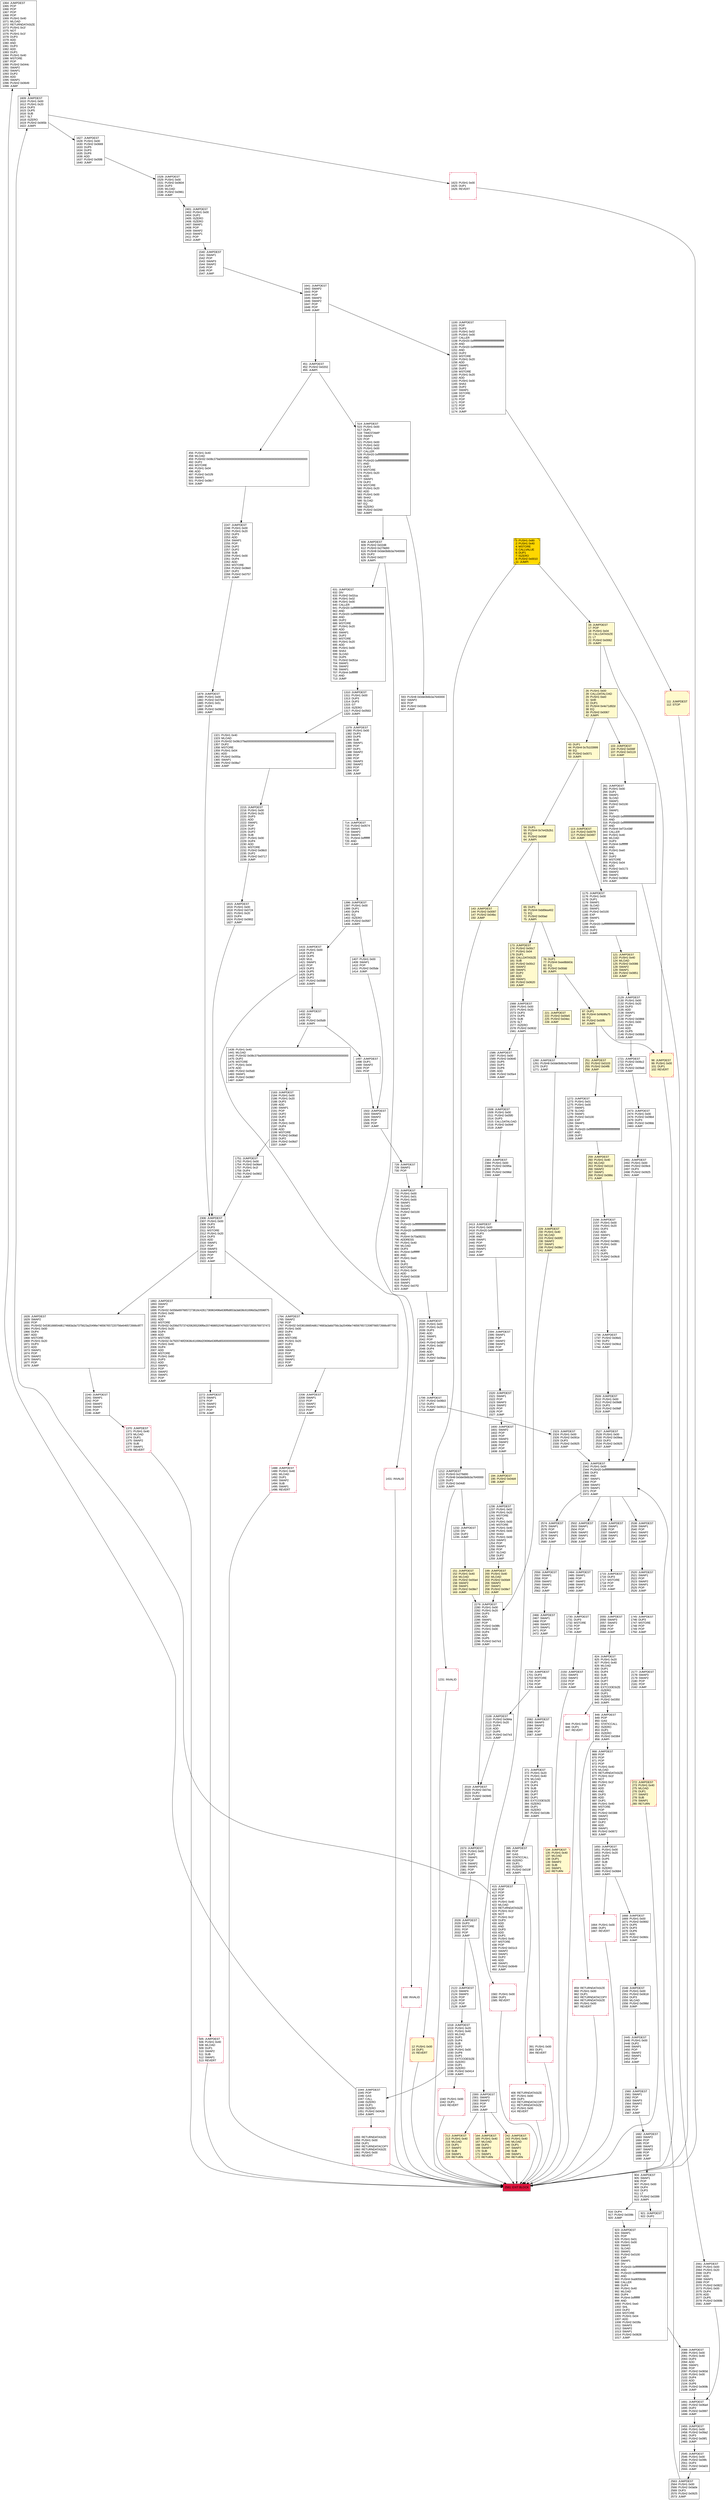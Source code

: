 digraph G {
bgcolor=transparent rankdir=UD;
node [shape=box style=filled color=black fillcolor=white fontname=arial fontcolor=black];
1064 [label="1064: JUMPDEST\l1065: POP\l1066: POP\l1067: POP\l1068: POP\l1069: PUSH1 0x40\l1071: MLOAD\l1072: RETURNDATASIZE\l1073: PUSH1 0x1f\l1075: NOT\l1076: PUSH1 0x1f\l1078: DUP3\l1079: ADD\l1080: AND\l1081: DUP3\l1082: ADD\l1083: DUP1\l1084: PUSH1 0x40\l1086: MSTORE\l1087: POP\l1088: PUSH2 0x044c\l1091: SWAP2\l1092: SWAP1\l1093: DUP2\l1094: ADD\l1095: SWAP1\l1096: PUSH2 0x0649\l1099: JUMP\l" ];
631 [label="631: JUMPDEST\l632: DIV\l633: PUSH2 0x02ca\l636: PUSH1 0x02\l638: PUSH1 0x00\l640: CALLER\l641: PUSH20 0xffffffffffffffffffffffffffffffffffffffff\l662: AND\l663: PUSH20 0xffffffffffffffffffffffffffffffffffffffff\l684: AND\l685: DUP2\l686: MSTORE\l687: PUSH1 0x20\l689: ADD\l690: SWAP1\l691: DUP2\l692: MSTORE\l693: PUSH1 0x20\l695: ADD\l696: PUSH1 0x00\l698: SHA3\l699: SLOAD\l700: DUP5\l701: PUSH2 0x051e\l704: SWAP1\l705: SWAP2\l706: SWAP1\l707: PUSH4 0xffffffff\l712: AND\l713: JUMP\l" ];
1055 [label="1055: RETURNDATASIZE\l1056: PUSH1 0x00\l1058: DUP1\l1059: RETURNDATACOPY\l1060: RETURNDATASIZE\l1061: PUSH1 0x00\l1063: REVERT\l" shape=Msquare color=crimson ];
505 [label="505: JUMPDEST\l506: PUSH1 0x40\l508: MLOAD\l509: DUP1\l510: SWAP2\l511: SUB\l512: SWAP1\l513: REVERT\l" shape=Msquare color=crimson ];
921 [label="921: JUMPDEST\l922: DUP2\l" ];
164 [label="164: JUMPDEST\l165: PUSH1 0x40\l167: MLOAD\l168: DUP1\l169: SWAP2\l170: SUB\l171: SWAP1\l172: RETURN\l" fillcolor=lemonchiffon shape=Msquare color=crimson ];
1892 [label="1892: JUMPDEST\l1893: SWAP2\l1894: POP\l1895: PUSH32 0x556e6976657273616c4261736963496e636f6d653a3a636c61696d3a20596f75\l1928: PUSH1 0x00\l1930: DUP4\l1931: ADD\l1932: MSTORE\l1933: PUSH32 0x206d757374206265206f6e207468652048756d616e6974792072656769737472\l1966: PUSH1 0x20\l1968: DUP4\l1969: ADD\l1970: MSTORE\l1971: PUSH32 0x7920746f20636c61696d20696e636f6d65000000000000000000000000000000\l2004: PUSH1 0x40\l2006: DUP4\l2007: ADD\l2008: MSTORE\l2009: PUSH1 0x60\l2011: DUP3\l2012: ADD\l2013: SWAP1\l2014: POP\l2015: SWAP2\l2016: SWAP1\l2017: POP\l2018: JUMP\l" ];
2466 [label="2466: JUMPDEST\l2467: SWAP1\l2468: POP\l2469: SWAP2\l2470: SWAP1\l2471: POP\l2472: JUMP\l" ];
1236 [label="1236: JUMPDEST\l1237: PUSH1 0x02\l1239: PUSH1 0x20\l1241: MSTORE\l1242: DUP1\l1243: PUSH1 0x00\l1245: MSTORE\l1246: PUSH1 0x40\l1248: PUSH1 0x00\l1250: SHA3\l1251: PUSH1 0x00\l1253: SWAP2\l1254: POP\l1255: SWAP1\l1256: POP\l1257: SLOAD\l1258: DUP2\l1259: JUMP\l" ];
2208 [label="2208: JUMPDEST\l2209: SWAP1\l2210: POP\l2211: SWAP2\l2212: SWAP1\l2213: POP\l2214: JUMP\l" ];
2279 [label="2279: JUMPDEST\l2280: PUSH1 0x00\l2282: PUSH1 0x20\l2284: DUP3\l2285: ADD\l2286: SWAP1\l2287: POP\l2288: PUSH2 0x08fc\l2291: PUSH1 0x00\l2293: DUP4\l2294: ADD\l2295: DUP5\l2296: PUSH2 0x07e3\l2299: JUMP\l" ];
456 [label="456: PUSH1 0x40\l458: MLOAD\l459: PUSH32 0x08c379a000000000000000000000000000000000000000000000000000000000\l492: DUP2\l493: MSTORE\l494: PUSH1 0x04\l496: ADD\l497: PUSH2 0x01f9\l500: SWAP1\l501: PUSH2 0x08c7\l504: JUMP\l" ];
2019 [label="2019: JUMPDEST\l2020: PUSH2 0x07ec\l2023: DUP2\l2024: PUSH2 0x0945\l2027: JUMP\l" ];
1627 [label="1627: JUMPDEST\l1628: PUSH1 0x00\l1630: PUSH2 0x0669\l1633: DUP5\l1634: DUP3\l1635: DUP6\l1636: ADD\l1637: PUSH2 0x05f8\l1640: JUMP\l" ];
1600 [label="1600: JUMPDEST\l1601: SWAP2\l1602: POP\l1603: POP\l1604: SWAP3\l1605: SWAP2\l1606: POP\l1607: POP\l1608: JUMP\l" ];
2034 [label="2034: JUMPDEST\l2035: PUSH1 0x00\l2037: PUSH1 0x20\l2039: DUP3\l2040: ADD\l2041: SWAP1\l2042: POP\l2043: PUSH2 0x0807\l2046: PUSH1 0x00\l2048: DUP4\l2049: ADD\l2050: DUP5\l2051: PUSH2 0x06aa\l2054: JUMP\l" ];
194 [label="194: JUMPDEST\l195: PUSH2 0x04d4\l198: JUMP\l" fillcolor=lemonchiffon ];
2581 [label="2581: EXIT BLOCK\l" fillcolor=crimson ];
87 [label="87: DUP1\l88: PUSH4 0xf4b9fa75\l93: EQ\l94: PUSH2 0x00fb\l97: JUMPI\l" fillcolor=lemonchiffon ];
0 [label="0: PUSH1 0x80\l2: PUSH1 0x40\l4: MSTORE\l5: CALLVALUE\l6: DUP1\l7: ISZERO\l8: PUSH2 0x0010\l11: JUMPI\l" fillcolor=lemonchiffon shape=Msquare fillcolor=gold ];
451 [label="451: JUMPDEST\l452: PUSH2 0x0202\l455: JUMPI\l" ];
2082 [label="2082: JUMPDEST\l2083: SWAP3\l2084: SWAP2\l2085: POP\l2086: POP\l2087: JUMP\l" ];
868 [label="868: JUMPDEST\l869: POP\l870: POP\l871: POP\l872: POP\l873: PUSH1 0x40\l875: MLOAD\l876: RETURNDATASIZE\l877: PUSH1 0x1f\l879: NOT\l880: PUSH1 0x1f\l882: DUP3\l883: ADD\l884: AND\l885: DUP3\l886: ADD\l887: DUP1\l888: PUSH1 0x40\l890: MSTORE\l891: POP\l892: PUSH2 0x0388\l895: SWAP2\l896: SWAP1\l897: DUP2\l898: ADD\l899: SWAP1\l900: PUSH2 0x0672\l903: JUMP\l" ];
1232 [label="1232: JUMPDEST\l1233: DIV\l1234: DUP2\l1235: JUMP\l" ];
1528 [label="1528: JUMPDEST\l1529: PUSH1 0x00\l1531: PUSH2 0x0604\l1534: DUP3\l1535: MLOAD\l1536: PUSH2 0x0961\l1539: JUMP\l" ];
2484 [label="2484: JUMPDEST\l2485: SWAP1\l2486: POP\l2487: SWAP2\l2488: SWAP1\l2489: POP\l2490: JUMP\l" ];
916 [label="916: DUP4\l917: PUSH2 0x039b\l920: JUMP\l" ];
1664 [label="1664: PUSH1 0x00\l1666: DUP1\l1667: REVERT\l" shape=Msquare color=crimson ];
2109 [label="2109: JUMPDEST\l2110: PUSH2 0x084a\l2113: PUSH1 0x20\l2115: DUP4\l2116: ADD\l2117: DUP5\l2118: PUSH2 0x07e3\l2121: JUMP\l" ];
391 [label="391: PUSH1 0x00\l393: DUP1\l394: REVERT\l" shape=Msquare color=crimson ];
43 [label="43: DUP1\l44: PUSH4 0x7b103999\l49: EQ\l50: PUSH2 0x0071\l53: JUMPI\l" fillcolor=lemonchiffon ];
1018 [label="1018: JUMPDEST\l1019: PUSH1 0x20\l1021: PUSH1 0x40\l1023: MLOAD\l1024: DUP1\l1025: DUP4\l1026: SUB\l1027: DUP2\l1028: PUSH1 0x00\l1030: DUP8\l1031: DUP1\l1032: EXTCODESIZE\l1033: ISZERO\l1034: DUP1\l1035: ISZERO\l1036: PUSH2 0x0414\l1039: JUMPI\l" ];
728 [label="728: JUMPDEST\l729: SWAP2\l730: POP\l" ];
1431 [label="1431: INVALID\l" shape=Msquare color=crimson ];
2061 [label="2061: JUMPDEST\l2062: PUSH1 0x00\l2064: PUSH1 0x20\l2066: DUP3\l2067: ADD\l2068: SWAP1\l2069: POP\l2070: PUSH2 0x0822\l2073: PUSH1 0x00\l2075: DUP4\l2076: ADD\l2077: DUP5\l2078: PUSH2 0x069b\l2081: JUMP\l" ];
113 [label="113: JUMPDEST\l114: PUSH2 0x0079\l117: PUSH2 0x0497\l120: JUMP\l" fillcolor=lemonchiffon ];
134 [label="134: JUMPDEST\l135: PUSH1 0x40\l137: MLOAD\l138: DUP1\l139: SWAP2\l140: SUB\l141: SWAP1\l142: RETURN\l" fillcolor=lemonchiffon shape=Msquare color=crimson ];
1044 [label="1044: JUMPDEST\l1045: POP\l1046: GAS\l1047: CALL\l1048: ISZERO\l1049: DUP1\l1050: ISZERO\l1051: PUSH2 0x0428\l1054: JUMPI\l" ];
1488 [label="1488: JUMPDEST\l1489: PUSH1 0x40\l1491: MLOAD\l1492: DUP1\l1493: SWAP2\l1494: SUB\l1495: SWAP1\l1496: REVERT\l" shape=Msquare color=crimson ];
1568 [label="1568: JUMPDEST\l1569: PUSH1 0x00\l1571: PUSH1 0x20\l1573: DUP3\l1574: DUP5\l1575: SUB\l1576: SLT\l1577: ISZERO\l1578: PUSH2 0x0632\l1581: JUMPI\l" ];
1379 [label="1379: JUMPDEST\l1380: PUSH1 0x00\l1382: DUP3\l1383: DUP5\l1384: SUB\l1385: SWAP1\l1386: POP\l1387: DUP1\l1388: SWAP2\l1389: POP\l1390: POP\l1391: SWAP3\l1392: SWAP2\l1393: POP\l1394: POP\l1395: JUMP\l" ];
1751 [label="1751: JUMPDEST\l1752: PUSH1 0x00\l1754: PUSH2 0x06e4\l1757: PUSH1 0x1f\l1759: DUP4\l1760: PUSH2 0x0902\l1763: JUMP\l" ];
281 [label="281: JUMPDEST\l282: PUSH1 0x00\l284: DUP1\l285: SWAP1\l286: SLOAD\l287: SWAP1\l288: PUSH2 0x0100\l291: EXP\l292: SWAP1\l293: DIV\l294: PUSH20 0xffffffffffffffffffffffffffffffffffffffff\l315: AND\l316: PUSH20 0xffffffffffffffffffffffffffffffffffffffff\l337: AND\l338: PUSH4 0xf72c436f\l343: CALLER\l344: PUSH1 0x40\l346: MLOAD\l347: DUP3\l348: PUSH4 0xffffffff\l353: AND\l354: PUSH1 0xe0\l356: SHL\l357: DUP2\l358: MSTORE\l359: PUSH1 0x04\l361: ADD\l362: PUSH2 0x0173\l365: SWAP2\l366: SWAP1\l367: PUSH2 0x080d\l370: JUMP\l" ];
1641 [label="1641: JUMPDEST\l1642: SWAP2\l1643: POP\l1644: POP\l1645: SWAP3\l1646: SWAP2\l1647: POP\l1648: POP\l1649: JUMP\l" ];
1764 [label="1764: JUMPDEST\l1765: SWAP2\l1766: POP\l1767: PUSH32 0x536166654d6174683a3a6d756c3a20496e7465676572206f766572666c6f7700\l1800: PUSH1 0x00\l1802: DUP4\l1803: ADD\l1804: MSTORE\l1805: PUSH1 0x20\l1807: DUP3\l1808: ADD\l1809: SWAP1\l1810: POP\l1811: SWAP2\l1812: SWAP1\l1813: POP\l1814: JUMP\l" ];
2306 [label="2306: JUMPDEST\l2307: PUSH1 0x00\l2309: DUP3\l2310: DUP3\l2311: MSTORE\l2312: PUSH1 0x20\l2314: DUP3\l2315: ADD\l2316: SWAP1\l2317: POP\l2318: SWAP3\l2319: SWAP2\l2320: POP\l2321: POP\l2322: JUMP\l" ];
2055 [label="2055: JUMPDEST\l2056: SWAP3\l2057: SWAP2\l2058: POP\l2059: POP\l2060: JUMP\l" ];
859 [label="859: RETURNDATASIZE\l860: PUSH1 0x00\l862: DUP1\l863: RETURNDATACOPY\l864: RETURNDATASIZE\l865: PUSH1 0x00\l867: REVERT\l" shape=Msquare color=crimson ];
229 [label="229: JUMPDEST\l230: PUSH1 0x40\l232: MLOAD\l233: PUSH2 0x00f2\l236: SWAP2\l237: SWAP1\l238: PUSH2 0x08e7\l241: JUMP\l" fillcolor=lemonchiffon ];
2538 [label="2538: JUMPDEST\l2539: SWAP1\l2540: POP\l2541: SWAP2\l2542: SWAP1\l2543: POP\l2544: JUMP\l" ];
904 [label="904: JUMPDEST\l905: SWAP1\l906: POP\l907: PUSH1 0x00\l909: DUP4\l910: DUP3\l911: LT\l912: PUSH2 0x0399\l915: JUMPI\l" ];
1415 [label="1415: JUMPDEST\l1416: PUSH1 0x00\l1418: DUP3\l1419: DUP5\l1420: MUL\l1421: SWAP1\l1422: POP\l1423: DUP3\l1424: DUP5\l1425: DUP3\l1426: DUP2\l1427: PUSH2 0x0598\l1430: JUMPI\l" ];
2156 [label="2156: JUMPDEST\l2157: PUSH1 0x00\l2159: PUSH1 0x20\l2161: DUP3\l2162: ADD\l2163: SWAP1\l2164: POP\l2165: PUSH2 0x0881\l2168: PUSH1 0x00\l2170: DUP4\l2171: ADD\l2172: DUP5\l2173: PUSH2 0x06c8\l2176: JUMP\l" ];
1396 [label="1396: JUMPDEST\l1397: PUSH1 0x00\l1399: DUP1\l1400: DUP4\l1401: EQ\l1402: ISZERO\l1403: PUSH2 0x0587\l1406: JUMPI\l" ];
2272 [label="2272: JUMPDEST\l2273: SWAP1\l2274: POP\l2275: SWAP2\l2276: SWAP1\l2277: POP\l2278: JUMP\l" ];
2445 [label="2445: JUMPDEST\l2446: PUSH1 0x00\l2448: DUP2\l2449: SWAP1\l2450: POP\l2451: SWAP2\l2452: SWAP1\l2453: POP\l2454: JUMP\l" ];
593 [label="593: PUSH8 0x0de0b6b3a7640000\l602: SWAP2\l603: POP\l604: PUSH2 0x02db\l607: JUMP\l" ];
1520 [label="1520: JUMPDEST\l1521: SWAP1\l1522: POP\l1523: SWAP3\l1524: SWAP2\l1525: POP\l1526: POP\l1527: JUMP\l" ];
1706 [label="1706: JUMPDEST\l1707: PUSH2 0x06b3\l1710: DUP2\l1711: PUSH2 0x0913\l1714: JUMP\l" ];
1609 [label="1609: JUMPDEST\l1610: PUSH1 0x00\l1612: PUSH1 0x20\l1614: DUP3\l1615: DUP5\l1616: SUB\l1617: SLT\l1618: ISZERO\l1619: PUSH2 0x065b\l1622: JUMPI\l" ];
2556 [label="2556: JUMPDEST\l2557: SWAP1\l2558: POP\l2559: SWAP2\l2560: SWAP1\l2561: POP\l2562: JUMP\l" ];
1100 [label="1100: JUMPDEST\l1101: POP\l1102: DUP3\l1103: PUSH1 0x02\l1105: PUSH1 0x00\l1107: CALLER\l1108: PUSH20 0xffffffffffffffffffffffffffffffffffffffff\l1129: AND\l1130: PUSH20 0xffffffffffffffffffffffffffffffffffffffff\l1151: AND\l1152: DUP2\l1153: MSTORE\l1154: PUSH1 0x20\l1156: ADD\l1157: SWAP1\l1158: DUP2\l1159: MSTORE\l1160: PUSH1 0x20\l1162: ADD\l1163: PUSH1 0x00\l1165: SHA3\l1166: DUP2\l1167: SWAP1\l1168: SSTORE\l1169: POP\l1170: POP\l1171: POP\l1172: POP\l1173: POP\l1174: JUMP\l" ];
2122 [label="2122: JUMPDEST\l2123: SWAP4\l2124: SWAP3\l2125: POP\l2126: POP\l2127: POP\l2128: JUMP\l" ];
259 [label="259: JUMPDEST\l260: PUSH1 0x40\l262: MLOAD\l263: PUSH2 0x0110\l266: SWAP2\l267: SWAP1\l268: PUSH2 0x086c\l271: JUMP\l" fillcolor=lemonchiffon ];
2150 [label="2150: JUMPDEST\l2151: SWAP3\l2152: SWAP2\l2153: POP\l2154: POP\l2155: JUMP\l" ];
242 [label="242: JUMPDEST\l243: PUSH1 0x40\l245: MLOAD\l246: DUP1\l247: SWAP2\l248: SUB\l249: SWAP1\l250: RETURN\l" fillcolor=lemonchiffon shape=Msquare color=crimson ];
2088 [label="2088: JUMPDEST\l2089: PUSH1 0x00\l2091: PUSH1 0x40\l2093: DUP3\l2094: ADD\l2095: SWAP1\l2096: POP\l2097: PUSH2 0x083d\l2100: PUSH1 0x00\l2102: DUP4\l2103: ADD\l2104: DUP6\l2105: PUSH2 0x069b\l2108: JUMP\l" ];
1721 [label="1721: JUMPDEST\l1722: PUSH2 0x06c2\l1725: DUP2\l1726: PUSH2 0x09a9\l1729: JUMP\l" ];
1272 [label="1272: JUMPDEST\l1273: PUSH1 0x01\l1275: PUSH1 0x00\l1277: SWAP1\l1278: SLOAD\l1279: SWAP1\l1280: PUSH2 0x0100\l1283: EXP\l1284: SWAP1\l1285: DIV\l1286: PUSH20 0xffffffffffffffffffffffffffffffffffffffff\l1307: AND\l1308: DUP2\l1309: JUMP\l" ];
1508 [label="1508: JUMPDEST\l1509: PUSH1 0x00\l1511: PUSH2 0x05f0\l1514: DUP3\l1515: CALLDATALOAD\l1516: PUSH2 0x094f\l1519: JUMP\l" ];
98 [label="98: JUMPDEST\l99: PUSH1 0x00\l101: DUP1\l102: REVERT\l" fillcolor=lemonchiffon shape=Msquare color=crimson ];
1497 [label="1497: JUMPDEST\l1498: DUP1\l1499: SWAP2\l1500: POP\l1501: POP\l" ];
1407 [label="1407: PUSH1 0x00\l1409: SWAP1\l1410: POP\l1411: PUSH2 0x05de\l1414: JUMP\l" ];
2240 [label="2240: JUMPDEST\l2241: SWAP1\l2242: POP\l2243: SWAP2\l2244: SWAP1\l2245: POP\l2246: JUMP\l" ];
2502 [label="2502: JUMPDEST\l2503: SWAP1\l2504: POP\l2505: SWAP2\l2506: SWAP1\l2507: POP\l2508: JUMP\l" ];
76 [label="76: DUP1\l77: PUSH4 0xee8bb63c\l82: EQ\l83: PUSH2 0x00dd\l86: JUMPI\l" fillcolor=lemonchiffon ];
1231 [label="1231: INVALID\l" shape=Msquare color=crimson ];
608 [label="608: JUMPDEST\l609: PUSH2 0x02d8\l612: PUSH3 0x278d00\l616: PUSH8 0x0de0b6b3a7640000\l625: DUP2\l626: PUSH2 0x0277\l629: JUMPI\l" ];
2215 [label="2215: JUMPDEST\l2216: PUSH1 0x00\l2218: PUSH1 0x20\l2220: DUP3\l2221: ADD\l2222: SWAP1\l2223: POP\l2224: DUP2\l2225: DUP2\l2226: SUB\l2227: PUSH1 0x00\l2229: DUP4\l2230: ADD\l2231: MSTORE\l2232: PUSH2 0x08c0\l2235: DUP2\l2236: PUSH2 0x0717\l2239: JUMP\l" ];
731 [label="731: JUMPDEST\l732: PUSH1 0x00\l734: PUSH1 0x01\l736: PUSH1 0x00\l738: SWAP1\l739: SLOAD\l740: SWAP1\l741: PUSH2 0x0100\l744: EXP\l745: SWAP1\l746: DIV\l747: PUSH20 0xffffffffffffffffffffffffffffffffffffffff\l768: AND\l769: PUSH20 0xffffffffffffffffffffffffffffffffffffffff\l790: AND\l791: PUSH4 0x70a08231\l796: ADDRESS\l797: PUSH1 0x40\l799: MLOAD\l800: DUP3\l801: PUSH4 0xffffffff\l806: AND\l807: PUSH1 0xe0\l809: SHL\l810: DUP2\l811: MSTORE\l812: PUSH1 0x04\l814: ADD\l815: PUSH2 0x0338\l818: SWAP2\l819: SWAP1\l820: PUSH2 0x07f2\l823: JUMP\l" ];
2455 [label="2455: JUMPDEST\l2456: PUSH1 0x00\l2458: PUSH2 0x09a2\l2461: DUP3\l2462: PUSH2 0x09f1\l2465: JUMP\l" ];
2520 [label="2520: JUMPDEST\l2521: SWAP1\l2522: POP\l2523: SWAP2\l2524: SWAP1\l2525: POP\l2526: JUMP\l" ];
2545 [label="2545: JUMPDEST\l2546: PUSH1 0x00\l2548: PUSH2 0x09fc\l2551: DUP3\l2552: PUSH2 0x0a03\l2555: JUMP\l" ];
2527 [label="2527: JUMPDEST\l2528: PUSH1 0x00\l2530: PUSH2 0x09ea\l2533: DUP3\l2534: PUSH2 0x0925\l2537: JUMP\l" ];
212 [label="212: JUMPDEST\l213: PUSH1 0x40\l215: MLOAD\l216: DUP1\l217: SWAP2\l218: SUB\l219: SWAP1\l220: RETURN\l" fillcolor=lemonchiffon shape=Msquare color=crimson ];
2323 [label="2323: JUMPDEST\l2324: PUSH1 0x00\l2326: PUSH2 0x091e\l2329: DUP3\l2330: PUSH2 0x0925\l2333: JUMP\l" ];
371 [label="371: JUMPDEST\l372: PUSH1 0x20\l374: PUSH1 0x40\l376: MLOAD\l377: DUP1\l378: DUP4\l379: SUB\l380: DUP2\l381: DUP7\l382: DUP1\l383: EXTCODESIZE\l384: ISZERO\l385: DUP1\l386: ISZERO\l387: PUSH2 0x018b\l390: JUMPI\l" ];
1260 [label="1260: JUMPDEST\l1261: PUSH8 0x0de0b6b3a7640000\l1270: DUP2\l1271: JUMP\l" ];
1668 [label="1668: JUMPDEST\l1669: PUSH1 0x00\l1671: PUSH2 0x0692\l1674: DUP5\l1675: DUP3\l1676: DUP6\l1677: ADD\l1678: PUSH2 0x060c\l1681: JUMP\l" ];
2373 [label="2373: JUMPDEST\l2374: PUSH1 0x00\l2376: DUP2\l2377: SWAP1\l2378: POP\l2379: SWAP2\l2380: SWAP1\l2381: POP\l2382: JUMP\l" ];
395 [label="395: JUMPDEST\l396: POP\l397: GAS\l398: STATICCALL\l399: ISZERO\l400: DUP1\l401: ISZERO\l402: PUSH2 0x019f\l405: JUMPI\l" ];
2383 [label="2383: JUMPDEST\l2384: PUSH1 0x00\l2386: PUSH2 0x095a\l2389: DUP3\l2390: PUSH2 0x096d\l2393: JUMP\l" ];
1736 [label="1736: JUMPDEST\l1737: PUSH2 0x06d1\l1740: DUP2\l1741: PUSH2 0x09cd\l1744: JUMP\l" ];
1548 [label="1548: JUMPDEST\l1549: PUSH1 0x00\l1551: PUSH2 0x0618\l1554: DUP3\l1555: MLOAD\l1556: PUSH2 0x098d\l1559: JUMP\l" ];
406 [label="406: RETURNDATASIZE\l407: PUSH1 0x00\l409: DUP1\l410: RETURNDATACOPY\l411: RETURNDATASIZE\l412: PUSH1 0x00\l414: REVERT\l" shape=Msquare color=crimson ];
1582 [label="1582: PUSH1 0x00\l1584: DUP1\l1585: REVERT\l" shape=Msquare color=crimson ];
2028 [label="2028: JUMPDEST\l2029: DUP3\l2030: MSTORE\l2031: POP\l2032: POP\l2033: JUMP\l" ];
121 [label="121: JUMPDEST\l122: PUSH1 0x40\l124: MLOAD\l125: PUSH2 0x0086\l128: SWAP2\l129: SWAP1\l130: PUSH2 0x0851\l133: JUMP\l" fillcolor=lemonchiffon ];
1212 [label="1212: JUMPDEST\l1213: PUSH3 0x278d00\l1217: PUSH8 0x0de0b6b3a7640000\l1226: DUP2\l1227: PUSH2 0x04d0\l1230: JUMPI\l" ];
1175 [label="1175: JUMPDEST\l1176: PUSH1 0x00\l1178: DUP1\l1179: SWAP1\l1180: SLOAD\l1181: SWAP1\l1182: PUSH2 0x0100\l1185: EXP\l1186: SWAP1\l1187: DIV\l1188: PUSH20 0xffffffffffffffffffffffffffffffffffffffff\l1209: AND\l1210: DUP2\l1211: JUMP\l" ];
1310 [label="1310: JUMPDEST\l1311: PUSH1 0x00\l1313: DUP3\l1314: DUP3\l1315: GT\l1316: ISZERO\l1317: PUSH2 0x0563\l1320: JUMPI\l" ];
1540 [label="1540: JUMPDEST\l1541: SWAP1\l1542: POP\l1543: SWAP3\l1544: SWAP2\l1545: POP\l1546: POP\l1547: JUMP\l" ];
2574 [label="2574: JUMPDEST\l2575: SWAP1\l2576: POP\l2577: SWAP2\l2578: SWAP1\l2579: POP\l2580: JUMP\l" ];
1370 [label="1370: JUMPDEST\l1371: PUSH1 0x40\l1373: MLOAD\l1374: DUP1\l1375: SWAP2\l1376: SUB\l1377: SWAP1\l1378: REVERT\l" shape=Msquare color=crimson ];
2341 [label="2341: JUMPDEST\l2342: PUSH1 0x00\l2344: PUSH20 0xffffffffffffffffffffffffffffffffffffffff\l2365: DUP3\l2366: AND\l2367: SWAP1\l2368: POP\l2369: SWAP2\l2370: SWAP1\l2371: POP\l2372: JUMP\l" ];
1815 [label="1815: JUMPDEST\l1816: PUSH1 0x00\l1818: PUSH2 0x0724\l1821: PUSH1 0x20\l1823: DUP4\l1824: PUSH2 0x0902\l1827: JUMP\l" ];
1745 [label="1745: JUMPDEST\l1746: DUP3\l1747: MSTORE\l1748: POP\l1749: POP\l1750: JUMP\l" ];
12 [label="12: PUSH1 0x00\l14: DUP1\l15: REVERT\l" fillcolor=lemonchiffon shape=Msquare color=crimson ];
848 [label="848: JUMPDEST\l849: POP\l850: GAS\l851: STATICCALL\l852: ISZERO\l853: DUP1\l854: ISZERO\l855: PUSH2 0x0364\l858: JUMPI\l" ];
16 [label="16: JUMPDEST\l17: POP\l18: PUSH1 0x04\l20: CALLDATASIZE\l21: LT\l22: PUSH2 0x0062\l25: JUMPI\l" fillcolor=lemonchiffon ];
1040 [label="1040: PUSH1 0x00\l1042: DUP1\l1043: REVERT\l" shape=Msquare color=crimson ];
2334 [label="2334: JUMPDEST\l2335: SWAP1\l2336: POP\l2337: SWAP2\l2338: SWAP1\l2339: POP\l2340: JUMP\l" ];
54 [label="54: DUP1\l55: PUSH4 0x7e42b2b1\l60: EQ\l61: PUSH2 0x008f\l64: JUMPI\l" fillcolor=lemonchiffon ];
1560 [label="1560: JUMPDEST\l1561: SWAP1\l1562: POP\l1563: SWAP3\l1564: SWAP2\l1565: POP\l1566: POP\l1567: JUMP\l" ];
2177 [label="2177: JUMPDEST\l2178: SWAP3\l2179: SWAP2\l2180: POP\l2181: POP\l2182: JUMP\l" ];
514 [label="514: JUMPDEST\l515: PUSH1 0x00\l517: DUP1\l518: TIMESTAMP\l519: SWAP1\l520: POP\l521: PUSH1 0x00\l523: PUSH1 0x02\l525: PUSH1 0x00\l527: CALLER\l528: PUSH20 0xffffffffffffffffffffffffffffffffffffffff\l549: AND\l550: PUSH20 0xffffffffffffffffffffffffffffffffffffffff\l571: AND\l572: DUP2\l573: MSTORE\l574: PUSH1 0x20\l576: ADD\l577: SWAP1\l578: DUP2\l579: MSTORE\l580: PUSH1 0x20\l582: ADD\l583: PUSH1 0x00\l585: SHA3\l586: SLOAD\l587: EQ\l588: ISZERO\l589: PUSH2 0x0260\l592: JUMPI\l" ];
2491 [label="2491: JUMPDEST\l2492: PUSH1 0x00\l2494: PUSH2 0x09c6\l2497: DUP3\l2498: PUSH2 0x0925\l2501: JUMP\l" ];
272 [label="272: JUMPDEST\l273: PUSH1 0x40\l275: MLOAD\l276: DUP1\l277: SWAP2\l278: SUB\l279: SWAP1\l280: RETURN\l" fillcolor=lemonchiffon shape=Msquare color=crimson ];
1730 [label="1730: JUMPDEST\l1731: DUP3\l1732: MSTORE\l1733: POP\l1734: POP\l1735: JUMP\l" ];
2401 [label="2401: JUMPDEST\l2402: PUSH1 0x00\l2404: DUP2\l2405: ISZERO\l2406: ISZERO\l2407: SWAP1\l2408: POP\l2409: SWAP2\l2410: SWAP1\l2411: POP\l2412: JUMP\l" ];
221 [label="221: JUMPDEST\l222: PUSH2 0x00e5\l225: PUSH2 0x04ec\l228: JUMP\l" fillcolor=lemonchiffon ];
1682 [label="1682: JUMPDEST\l1683: SWAP2\l1684: POP\l1685: POP\l1686: SWAP3\l1687: SWAP2\l1688: POP\l1689: POP\l1690: JUMP\l" ];
2300 [label="2300: JUMPDEST\l2301: SWAP3\l2302: SWAP2\l2303: POP\l2304: POP\l2305: JUMP\l" ];
173 [label="173: JUMPDEST\l174: PUSH2 0x00c7\l177: PUSH1 0x04\l179: DUP1\l180: CALLDATASIZE\l181: SUB\l182: PUSH2 0x00c2\l185: SWAP2\l186: SWAP1\l187: DUP2\l188: ADD\l189: SWAP1\l190: PUSH2 0x0620\l193: JUMP\l" fillcolor=lemonchiffon ];
151 [label="151: JUMPDEST\l152: PUSH1 0x40\l154: MLOAD\l155: PUSH2 0x00a4\l158: SWAP2\l159: SWAP1\l160: PUSH2 0x08e7\l163: JUMP\l" fillcolor=lemonchiffon ];
630 [label="630: INVALID\l" shape=Msquare color=crimson ];
1828 [label="1828: JUMPDEST\l1829: SWAP2\l1830: POP\l1831: PUSH32 0x536166654d6174683a3a7375623a20496e746567657220756e646572666c6f77\l1864: PUSH1 0x00\l1866: DUP4\l1867: ADD\l1868: MSTORE\l1869: PUSH1 0x20\l1871: DUP3\l1872: ADD\l1873: SWAP1\l1874: POP\l1875: SWAP2\l1876: SWAP1\l1877: POP\l1878: JUMP\l" ];
2183 [label="2183: JUMPDEST\l2184: PUSH1 0x00\l2186: PUSH1 0x20\l2188: DUP3\l2189: ADD\l2190: SWAP1\l2191: POP\l2192: DUP2\l2193: DUP2\l2194: SUB\l2195: PUSH1 0x00\l2197: DUP4\l2198: ADD\l2199: MSTORE\l2200: PUSH2 0x08a0\l2203: DUP2\l2204: PUSH2 0x06d7\l2207: JUMP\l" ];
824 [label="824: JUMPDEST\l825: PUSH1 0x20\l827: PUSH1 0x40\l829: MLOAD\l830: DUP1\l831: DUP4\l832: SUB\l833: DUP2\l834: DUP7\l835: DUP1\l836: EXTCODESIZE\l837: ISZERO\l838: DUP1\l839: ISZERO\l840: PUSH2 0x0350\l843: JUMPI\l" ];
1715 [label="1715: JUMPDEST\l1716: DUP3\l1717: MSTORE\l1718: POP\l1719: POP\l1720: JUMP\l" ];
251 [label="251: JUMPDEST\l252: PUSH2 0x0103\l255: PUSH2 0x04f8\l258: JUMP\l" fillcolor=lemonchiffon ];
714 [label="714: JUMPDEST\l715: PUSH2 0x0574\l718: SWAP1\l719: SWAP2\l720: SWAP1\l721: PUSH4 0xffffffff\l726: AND\l727: JUMP\l" ];
143 [label="143: JUMPDEST\l144: PUSH2 0x0097\l147: PUSH2 0x04bc\l150: JUMP\l" fillcolor=lemonchiffon ];
1439 [label="1439: PUSH1 0x40\l1441: MLOAD\l1442: PUSH32 0x08c379a000000000000000000000000000000000000000000000000000000000\l1475: DUP2\l1476: MSTORE\l1477: PUSH1 0x04\l1479: ADD\l1480: PUSH2 0x05d0\l1483: SWAP1\l1484: PUSH2 0x0887\l1487: JUMP\l" ];
1700 [label="1700: JUMPDEST\l1701: DUP3\l1702: MSTORE\l1703: POP\l1704: POP\l1705: JUMP\l" ];
26 [label="26: PUSH1 0x00\l28: CALLDATALOAD\l29: PUSH1 0xe0\l31: SHR\l32: DUP1\l33: PUSH4 0x4e71d92d\l38: EQ\l39: PUSH2 0x0067\l42: JUMPI\l" fillcolor=lemonchiffon ];
103 [label="103: JUMPDEST\l104: PUSH2 0x006f\l107: PUSH2 0x0119\l110: JUMP\l" fillcolor=lemonchiffon ];
1650 [label="1650: JUMPDEST\l1651: PUSH1 0x00\l1653: PUSH1 0x20\l1655: DUP3\l1656: DUP5\l1657: SUB\l1658: SLT\l1659: ISZERO\l1660: PUSH2 0x0684\l1663: JUMPI\l" ];
65 [label="65: DUP1\l66: PUSH4 0xb89ea402\l71: EQ\l72: PUSH2 0x00ad\l75: JUMPI\l" fillcolor=lemonchiffon ];
2129 [label="2129: JUMPDEST\l2130: PUSH1 0x00\l2132: PUSH1 0x20\l2134: DUP3\l2135: ADD\l2136: SWAP1\l2137: POP\l2138: PUSH2 0x0866\l2141: PUSH1 0x00\l2143: DUP4\l2144: ADD\l2145: DUP5\l2146: PUSH2 0x06b9\l2149: JUMP\l" ];
415 [label="415: JUMPDEST\l416: POP\l417: POP\l418: POP\l419: POP\l420: PUSH1 0x40\l422: MLOAD\l423: RETURNDATASIZE\l424: PUSH1 0x1f\l426: NOT\l427: PUSH1 0x1f\l429: DUP3\l430: ADD\l431: AND\l432: DUP3\l433: ADD\l434: DUP1\l435: PUSH1 0x40\l437: MSTORE\l438: POP\l439: PUSH2 0x01c3\l442: SWAP2\l443: SWAP1\l444: DUP2\l445: ADD\l446: SWAP1\l447: PUSH2 0x0649\l450: JUMP\l" ];
2413 [label="2413: JUMPDEST\l2414: PUSH1 0x00\l2416: PUSH20 0xffffffffffffffffffffffffffffffffffffffff\l2437: DUP3\l2438: AND\l2439: SWAP1\l2440: POP\l2441: SWAP2\l2442: SWAP1\l2443: POP\l2444: JUMP\l" ];
923 [label="923: JUMPDEST\l924: SWAP1\l925: POP\l926: PUSH1 0x01\l928: PUSH1 0x00\l930: SWAP1\l931: SLOAD\l932: SWAP1\l933: PUSH2 0x0100\l936: EXP\l937: SWAP1\l938: DIV\l939: PUSH20 0xffffffffffffffffffffffffffffffffffffffff\l960: AND\l961: PUSH20 0xffffffffffffffffffffffffffffffffffffffff\l982: AND\l983: PUSH4 0xa9059cbb\l988: CALLER\l989: DUP4\l990: PUSH1 0x40\l992: MLOAD\l993: DUP4\l994: PUSH4 0xffffffff\l999: AND\l1000: PUSH1 0xe0\l1002: SHL\l1003: DUP2\l1004: MSTORE\l1005: PUSH1 0x04\l1007: ADD\l1008: PUSH2 0x03fa\l1011: SWAP3\l1012: SWAP2\l1013: SWAP1\l1014: PUSH2 0x0828\l1017: JUMP\l" ];
1502 [label="1502: JUMPDEST\l1503: SWAP3\l1504: SWAP2\l1505: POP\l1506: POP\l1507: JUMP\l" ];
2473 [label="2473: JUMPDEST\l2474: PUSH1 0x00\l2476: PUSH2 0x09b4\l2479: DUP3\l2480: PUSH2 0x09bb\l2483: JUMP\l" ];
1321 [label="1321: PUSH1 0x40\l1323: MLOAD\l1324: PUSH32 0x08c379a000000000000000000000000000000000000000000000000000000000\l1357: DUP2\l1358: MSTORE\l1359: PUSH1 0x04\l1361: ADD\l1362: PUSH2 0x055a\l1365: SWAP1\l1366: PUSH2 0x08a7\l1369: JUMP\l" ];
844 [label="844: PUSH1 0x00\l846: DUP1\l847: REVERT\l" shape=Msquare color=crimson ];
1432 [label="1432: JUMPDEST\l1433: DIV\l1434: EQ\l1435: PUSH2 0x05d9\l1438: JUMPI\l" ];
199 [label="199: JUMPDEST\l200: PUSH1 0x40\l202: MLOAD\l203: PUSH2 0x00d4\l206: SWAP2\l207: SWAP1\l208: PUSH2 0x08e7\l211: JUMP\l" fillcolor=lemonchiffon ];
2394 [label="2394: JUMPDEST\l2395: SWAP1\l2396: POP\l2397: SWAP2\l2398: SWAP1\l2399: POP\l2400: JUMP\l" ];
1879 [label="1879: JUMPDEST\l1880: PUSH1 0x00\l1882: PUSH2 0x0764\l1885: PUSH1 0x51\l1887: DUP4\l1888: PUSH2 0x0902\l1891: JUMP\l" ];
1586 [label="1586: JUMPDEST\l1587: PUSH1 0x00\l1589: PUSH2 0x0640\l1592: DUP5\l1593: DUP3\l1594: DUP6\l1595: ADD\l1596: PUSH2 0x05e4\l1599: JUMP\l" ];
1623 [label="1623: PUSH1 0x00\l1625: DUP1\l1626: REVERT\l" shape=Msquare color=crimson ];
111 [label="111: JUMPDEST\l112: STOP\l" fillcolor=lemonchiffon shape=Msquare color=crimson ];
1691 [label="1691: JUMPDEST\l1692: PUSH2 0x06a4\l1695: DUP2\l1696: PUSH2 0x0997\l1699: JUMP\l" ];
2563 [label="2563: JUMPDEST\l2564: PUSH1 0x00\l2566: PUSH2 0x0a0e\l2569: DUP3\l2570: PUSH2 0x0925\l2573: JUMP\l" ];
2509 [label="2509: JUMPDEST\l2510: PUSH1 0x00\l2512: PUSH2 0x09d8\l2515: DUP3\l2516: PUSH2 0x09df\l2519: JUMP\l" ];
2247 [label="2247: JUMPDEST\l2248: PUSH1 0x00\l2250: PUSH1 0x20\l2252: DUP3\l2253: ADD\l2254: SWAP1\l2255: POP\l2256: DUP2\l2257: DUP2\l2258: SUB\l2259: PUSH1 0x00\l2261: DUP4\l2262: ADD\l2263: MSTORE\l2264: PUSH2 0x08e0\l2267: DUP2\l2268: PUSH2 0x0757\l2271: JUMP\l" ];
26 -> 103;
2279 -> 2019;
1600 -> 194;
2177 -> 272;
395 -> 406;
1751 -> 2306;
2455 -> 2545;
1396 -> 1415;
43 -> 113;
2247 -> 1879;
505 -> 2581;
281 -> 2061;
1055 -> 2581;
2413 -> 2394;
1627 -> 1528;
2373 -> 2028;
65 -> 173;
259 -> 2156;
2341 -> 2334;
194 -> 1236;
824 -> 844;
1706 -> 2323;
1044 -> 1055;
1764 -> 2208;
2538 -> 2520;
391 -> 2581;
1175 -> 121;
1432 -> 1439;
1272 -> 259;
1488 -> 2581;
593 -> 731;
1892 -> 2272;
904 -> 921;
229 -> 2279;
2028 -> 2300;
728 -> 731;
1650 -> 1668;
2556 -> 2466;
1641 -> 1100;
904 -> 916;
2401 -> 1540;
1231 -> 2581;
2383 -> 2413;
16 -> 26;
54 -> 143;
98 -> 2581;
2502 -> 2484;
1736 -> 2509;
1560 -> 1682;
87 -> 98;
2122 -> 1018;
923 -> 2088;
2509 -> 2527;
2019 -> 2373;
113 -> 1175;
1407 -> 1502;
1310 -> 1379;
1815 -> 2306;
1018 -> 1040;
1586 -> 1508;
2088 -> 1691;
1540 -> 1641;
451 -> 514;
1828 -> 2240;
0 -> 16;
272 -> 2581;
65 -> 76;
251 -> 1272;
1370 -> 2581;
0 -> 12;
415 -> 1609;
848 -> 868;
608 -> 630;
1568 -> 1582;
916 -> 923;
868 -> 1650;
1548 -> 2445;
2341 -> 2502;
151 -> 2279;
2156 -> 1736;
1502 -> 728;
2061 -> 1691;
2215 -> 1815;
630 -> 2581;
1232 -> 151;
921 -> 923;
103 -> 281;
2341 -> 2538;
848 -> 859;
1508 -> 2383;
173 -> 1568;
514 -> 593;
2055 -> 824;
2445 -> 1560;
844 -> 2581;
1700 -> 2109;
26 -> 43;
371 -> 395;
1650 -> 1664;
2183 -> 1751;
2306 -> 1764;
1668 -> 1548;
1018 -> 1044;
2341 -> 2574;
1439 -> 2183;
2491 -> 2341;
1745 -> 2177;
451 -> 456;
164 -> 2581;
1396 -> 1407;
1641 -> 451;
2208 -> 1488;
1044 -> 1064;
2109 -> 2019;
1664 -> 2581;
2306 -> 1892;
1260 -> 229;
1431 -> 2581;
134 -> 2581;
1520 -> 1600;
2034 -> 1706;
1310 -> 1321;
242 -> 2581;
143 -> 1212;
2272 -> 505;
2473 -> 2491;
2563 -> 2341;
1064 -> 1609;
859 -> 2581;
1609 -> 1627;
371 -> 391;
731 -> 2034;
2082 -> 371;
824 -> 848;
395 -> 415;
54 -> 65;
76 -> 87;
212 -> 2581;
1415 -> 1431;
608 -> 631;
121 -> 2129;
2150 -> 134;
2334 -> 1715;
2129 -> 1721;
2545 -> 2563;
1432 -> 1497;
1682 -> 904;
1691 -> 2455;
1721 -> 2473;
1212 -> 1232;
1497 -> 1502;
43 -> 54;
714 -> 1396;
406 -> 2581;
1321 -> 2215;
1582 -> 2581;
2300 -> 242;
2484 -> 1730;
2394 -> 1520;
631 -> 1310;
1609 -> 1623;
1100 -> 111;
1040 -> 2581;
1415 -> 1432;
76 -> 221;
12 -> 2581;
2300 -> 212;
221 -> 1260;
1568 -> 1586;
1700 -> 2082;
514 -> 608;
2028 -> 2122;
1879 -> 2306;
87 -> 251;
2240 -> 1370;
2300 -> 164;
2466 -> 1700;
2527 -> 2341;
2323 -> 2341;
16 -> 98;
1528 -> 2401;
2520 -> 1745;
1730 -> 2150;
1623 -> 2581;
1212 -> 1231;
1379 -> 714;
111 -> 2581;
1715 -> 2055;
456 -> 2247;
2574 -> 2556;
2306 -> 1828;
1236 -> 199;
199 -> 2279;
}